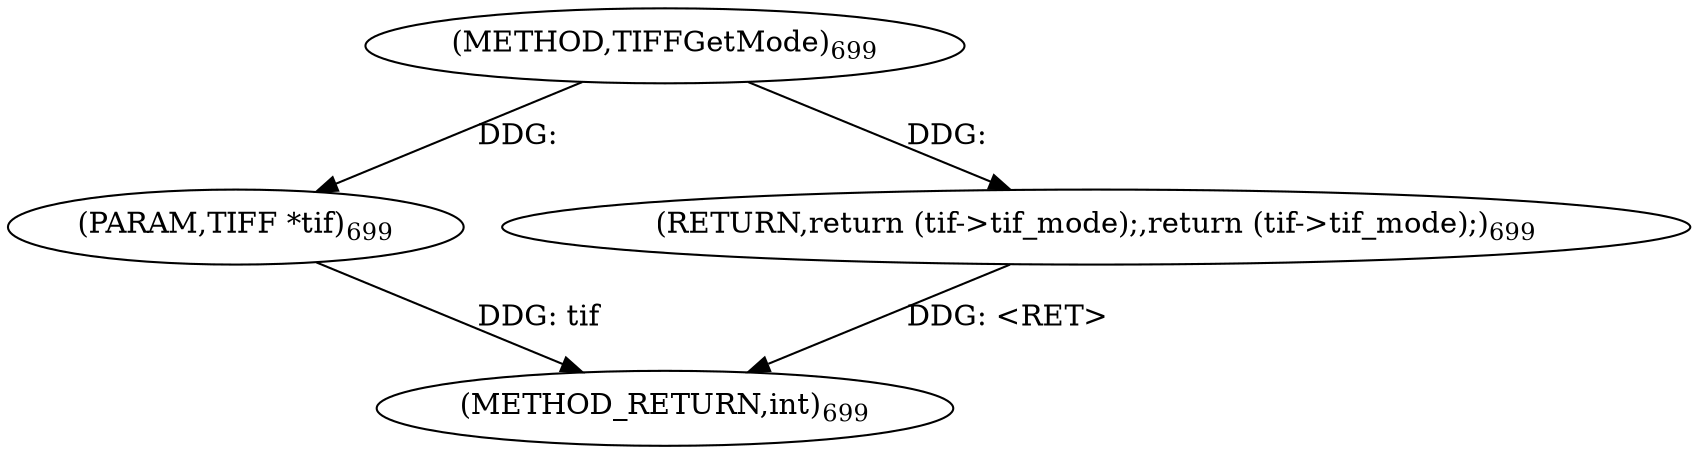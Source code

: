 digraph "TIFFGetMode" {  
"1502" [label = <(METHOD,TIFFGetMode)<SUB>699</SUB>> ]
"1509" [label = <(METHOD_RETURN,int)<SUB>699</SUB>> ]
"1503" [label = <(PARAM,TIFF *tif)<SUB>699</SUB>> ]
"1505" [label = <(RETURN,return (tif-&gt;tif_mode);,return (tif-&gt;tif_mode);)<SUB>699</SUB>> ]
  "1505" -> "1509"  [ label = "DDG: &lt;RET&gt;"] 
  "1503" -> "1509"  [ label = "DDG: tif"] 
  "1502" -> "1503"  [ label = "DDG: "] 
  "1502" -> "1505"  [ label = "DDG: "] 
}
